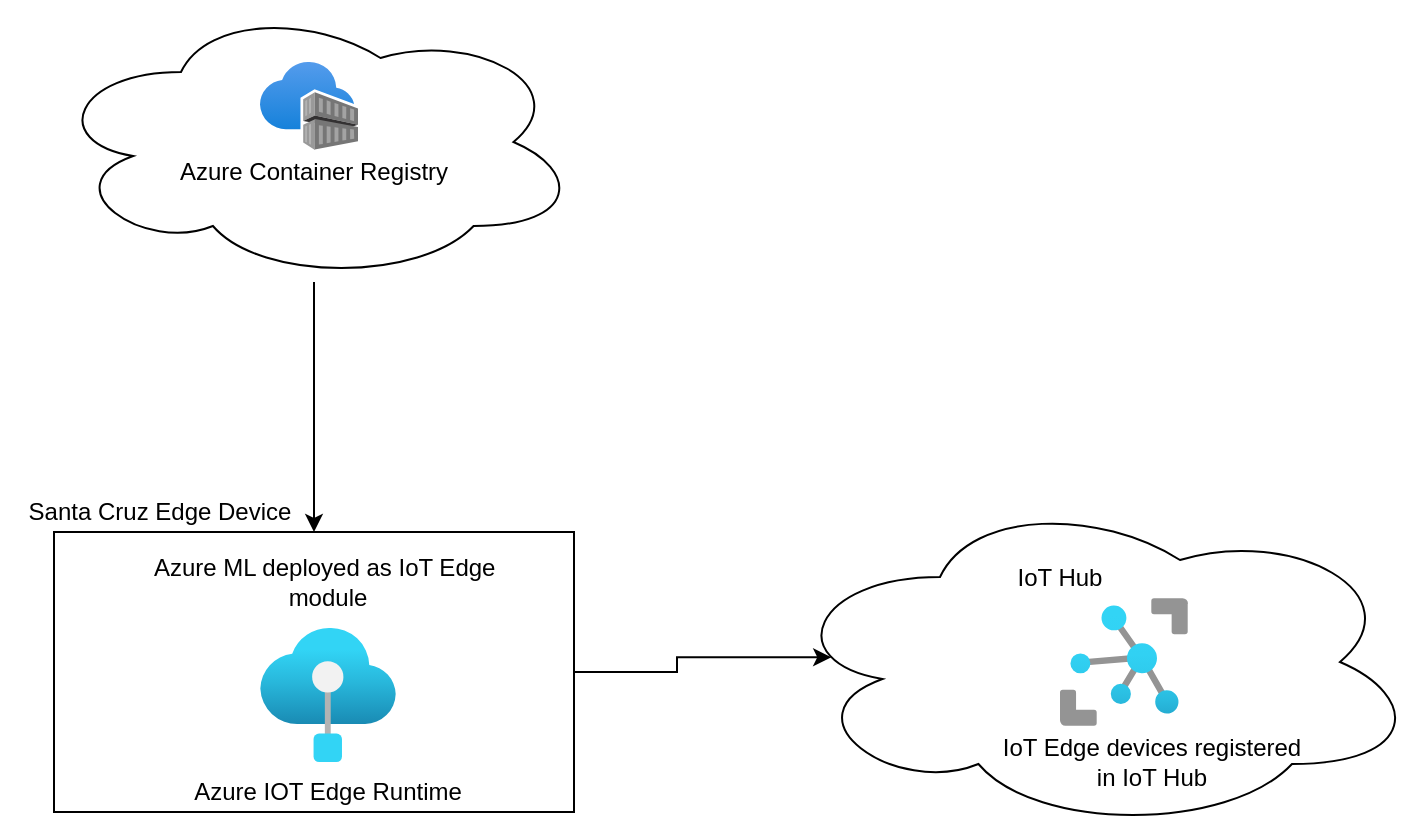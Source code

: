 <mxfile version="14.2.9" type="github">
  <diagram id="4q3TvU9GvsHh-9Uh4sJ1" name="Page-1">
    <mxGraphModel dx="1278" dy="548" grid="1" gridSize="10" guides="1" tooltips="1" connect="1" arrows="1" fold="1" page="1" pageScale="1" pageWidth="850" pageHeight="1100" math="0" shadow="0">
      <root>
        <mxCell id="0" />
        <mxCell id="1" parent="0" />
        <mxCell id="vXOIyfoi4YBbrJylatdN-17" style="edgeStyle=orthogonalEdgeStyle;rounded=0;orthogonalLoop=1;jettySize=auto;html=1;entryX=0.5;entryY=0;entryDx=0;entryDy=0;" parent="1" source="vXOIyfoi4YBbrJylatdN-5" target="vXOIyfoi4YBbrJylatdN-9" edge="1">
          <mxGeometry relative="1" as="geometry" />
        </mxCell>
        <mxCell id="vXOIyfoi4YBbrJylatdN-5" value="&lt;br&gt;&lt;br&gt;Azure Container Registry" style="ellipse;shape=cloud;whiteSpace=wrap;html=1;" parent="1" vertex="1">
          <mxGeometry x="24" y="40" width="266" height="140" as="geometry" />
        </mxCell>
        <mxCell id="vXOIyfoi4YBbrJylatdN-6" value="" style="aspect=fixed;html=1;points=[];align=center;image;fontSize=12;image=img/lib/azure2/containers/Container_Registries.svg;" parent="1" vertex="1">
          <mxGeometry x="130" y="70" width="49" height="43.96" as="geometry" />
        </mxCell>
        <mxCell id="vXOIyfoi4YBbrJylatdN-7" value="&lt;br&gt;&lt;br&gt;" style="ellipse;shape=cloud;whiteSpace=wrap;html=1;" parent="1" vertex="1">
          <mxGeometry x="390" y="285" width="320" height="170" as="geometry" />
        </mxCell>
        <mxCell id="vXOIyfoi4YBbrJylatdN-8" value="" style="aspect=fixed;html=1;points=[];align=center;image;fontSize=12;image=img/lib/azure2/iot/IoT_Hub.svg;" parent="1" vertex="1">
          <mxGeometry x="530" y="338" width="64" height="64" as="geometry" />
        </mxCell>
        <mxCell id="vXOIyfoi4YBbrJylatdN-15" style="edgeStyle=orthogonalEdgeStyle;rounded=0;orthogonalLoop=1;jettySize=auto;html=1;entryX=0.08;entryY=0.486;entryDx=0;entryDy=0;entryPerimeter=0;" parent="1" source="vXOIyfoi4YBbrJylatdN-9" target="vXOIyfoi4YBbrJylatdN-7" edge="1">
          <mxGeometry relative="1" as="geometry" />
        </mxCell>
        <mxCell id="vXOIyfoi4YBbrJylatdN-9" value="" style="rounded=0;whiteSpace=wrap;html=1;" parent="1" vertex="1">
          <mxGeometry x="27" y="305" width="260" height="140" as="geometry" />
        </mxCell>
        <mxCell id="vXOIyfoi4YBbrJylatdN-12" value="" style="aspect=fixed;html=1;points=[];align=center;image;fontSize=12;image=img/lib/azure2/preview/IoT_Edge.svg;" parent="1" vertex="1">
          <mxGeometry x="130" y="353" width="68" height="67" as="geometry" />
        </mxCell>
        <mxCell id="vXOIyfoi4YBbrJylatdN-19" value="Azure IOT Edge Runtime" style="text;html=1;strokeColor=none;fillColor=none;align=center;verticalAlign=middle;whiteSpace=wrap;rounded=0;" parent="1" vertex="1">
          <mxGeometry x="89" y="425" width="150" height="20" as="geometry" />
        </mxCell>
        <mxCell id="vXOIyfoi4YBbrJylatdN-20" value="Santa Cruz Edge Device" style="text;html=1;strokeColor=none;fillColor=none;align=center;verticalAlign=middle;whiteSpace=wrap;rounded=0;" parent="1" vertex="1">
          <mxGeometry y="285" width="160" height="20" as="geometry" />
        </mxCell>
        <mxCell id="vXOIyfoi4YBbrJylatdN-21" value="IoT Edge devices registered in IoT Hub" style="text;html=1;strokeColor=none;fillColor=none;align=center;verticalAlign=middle;whiteSpace=wrap;rounded=0;" parent="1" vertex="1">
          <mxGeometry x="500" y="410" width="152" height="20" as="geometry" />
        </mxCell>
        <mxCell id="vXOIyfoi4YBbrJylatdN-23" value="Azure ML deployed as IoT Edge&amp;nbsp; module" style="text;html=1;strokeColor=none;fillColor=none;align=center;verticalAlign=middle;whiteSpace=wrap;rounded=0;" parent="1" vertex="1">
          <mxGeometry x="59" y="320" width="210" height="20" as="geometry" />
        </mxCell>
        <mxCell id="_i8EFd46AW5TnAywRiRp-1" value="IoT Hub" style="text;html=1;strokeColor=none;fillColor=none;align=center;verticalAlign=middle;whiteSpace=wrap;rounded=0;" vertex="1" parent="1">
          <mxGeometry x="500" y="318" width="60" height="20" as="geometry" />
        </mxCell>
      </root>
    </mxGraphModel>
  </diagram>
</mxfile>
